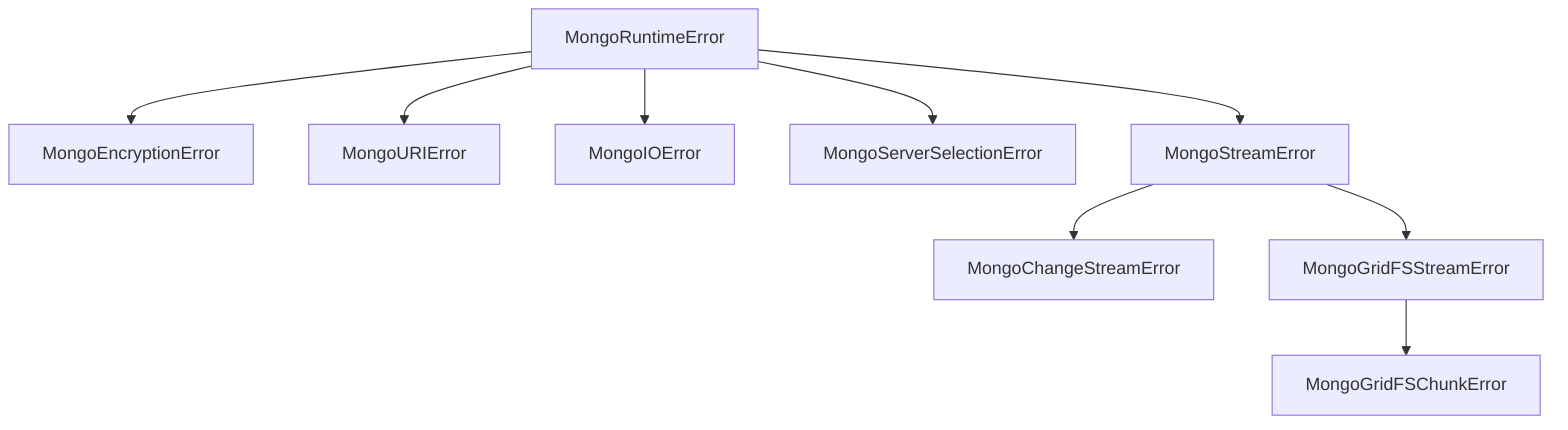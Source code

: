 graph TD
  MongoRuntimeError --> MongoEncryptionError
  MongoRuntimeError --> MongoURIError
  MongoRuntimeError --> MongoIOError
  MongoRuntimeError --> MongoServerSelectionError
  MongoRuntimeError --> MongoStreamError

  MongoStreamError --> MongoChangeStreamError
  MongoStreamError --> MongoGridFSStreamError

  MongoGridFSStreamError --> MongoGridFSChunkError